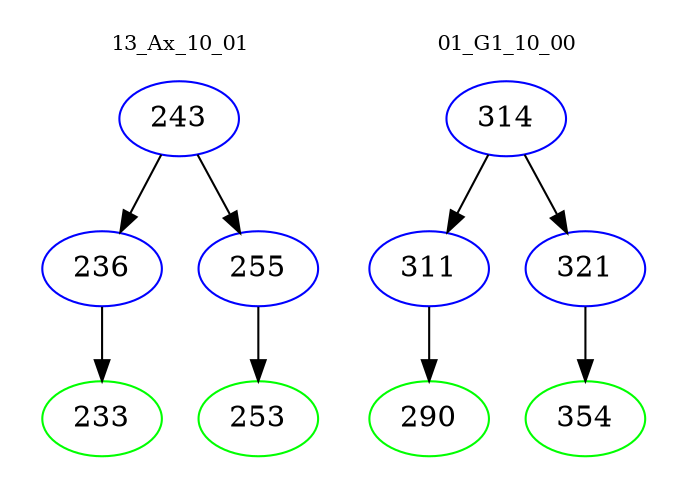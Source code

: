 digraph{
subgraph cluster_0 {
color = white
label = "13_Ax_10_01";
fontsize=10;
T0_243 [label="243", color="blue"]
T0_243 -> T0_236 [color="black"]
T0_236 [label="236", color="blue"]
T0_236 -> T0_233 [color="black"]
T0_233 [label="233", color="green"]
T0_243 -> T0_255 [color="black"]
T0_255 [label="255", color="blue"]
T0_255 -> T0_253 [color="black"]
T0_253 [label="253", color="green"]
}
subgraph cluster_1 {
color = white
label = "01_G1_10_00";
fontsize=10;
T1_314 [label="314", color="blue"]
T1_314 -> T1_311 [color="black"]
T1_311 [label="311", color="blue"]
T1_311 -> T1_290 [color="black"]
T1_290 [label="290", color="green"]
T1_314 -> T1_321 [color="black"]
T1_321 [label="321", color="blue"]
T1_321 -> T1_354 [color="black"]
T1_354 [label="354", color="green"]
}
}
